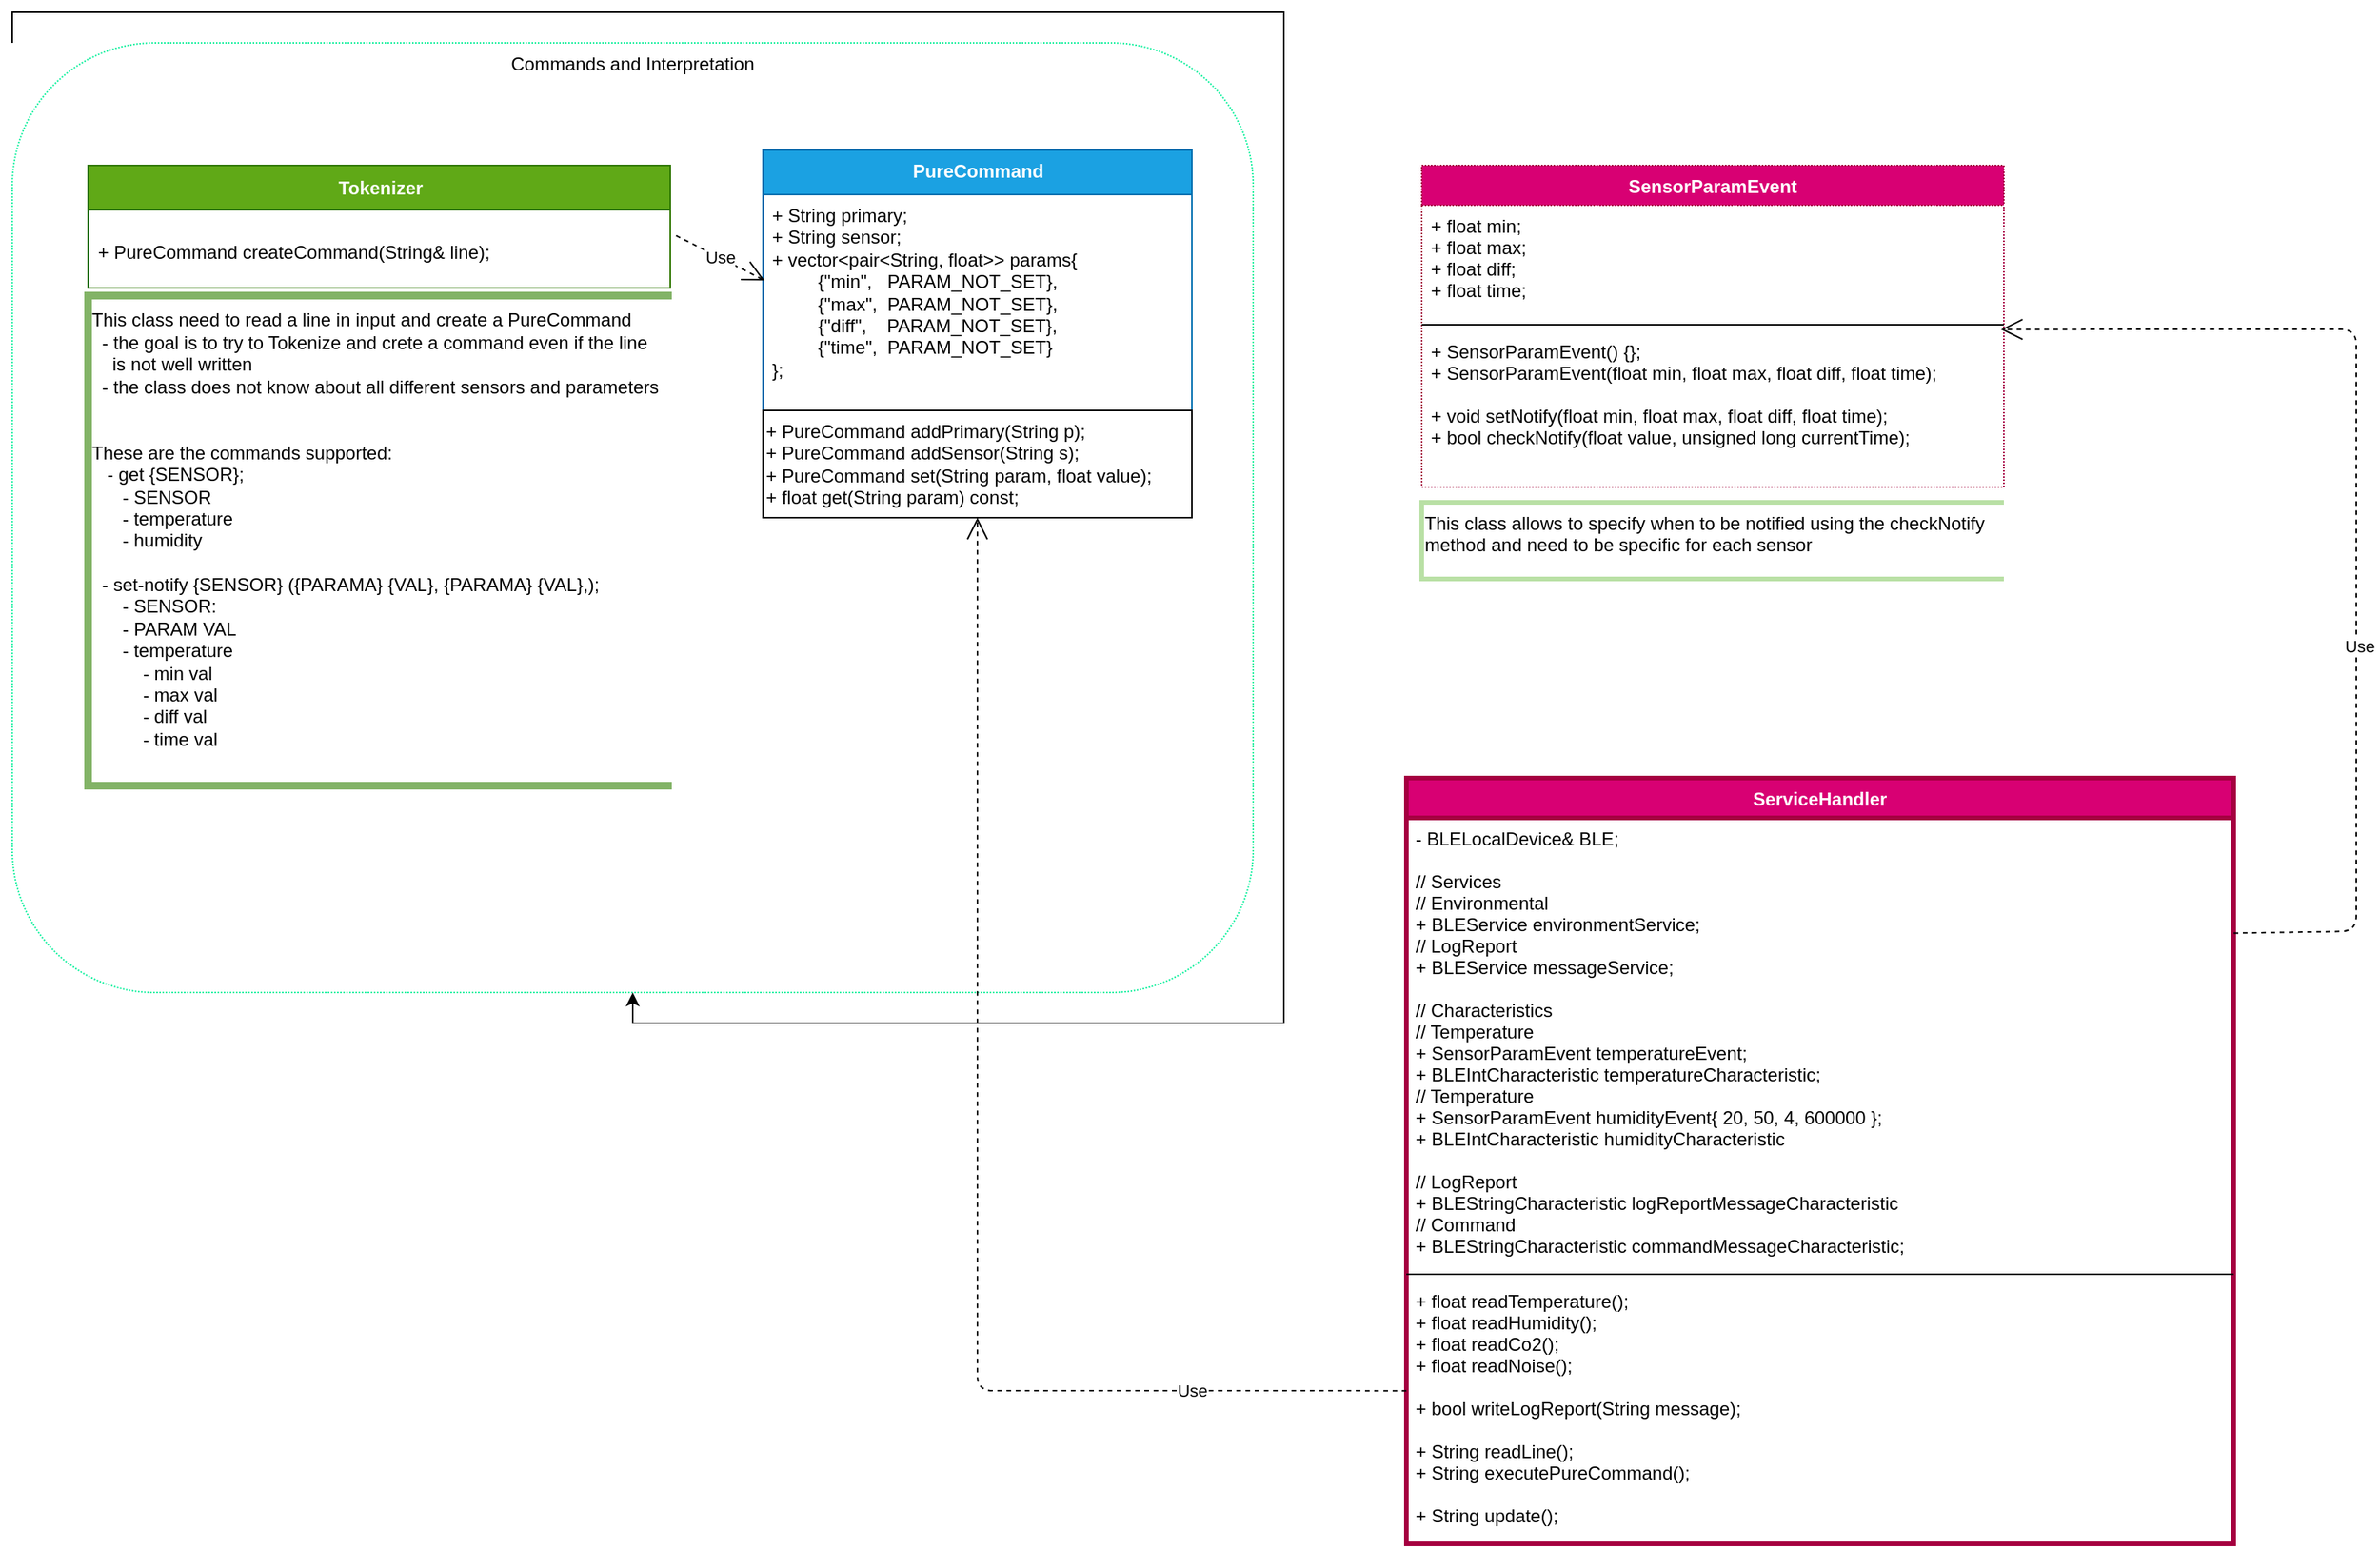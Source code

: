 <mxfile>
    <diagram id="C5RBs43oDa-KdzZeNtuy" name="Page-1">
        <mxGraphModel dx="1511" dy="713" grid="1" gridSize="10" guides="1" tooltips="1" connect="1" arrows="1" fold="1" page="0" pageScale="1" pageWidth="827" pageHeight="1169" background="none" math="0" shadow="0">
            <root>
                <mxCell id="WIyWlLk6GJQsqaUBKTNV-0"/>
                <mxCell id="WIyWlLk6GJQsqaUBKTNV-1" parent="WIyWlLk6GJQsqaUBKTNV-0"/>
                <mxCell id="qlFxfynZ3Ai06tStSuGx-10" value="Commands and Interpretation" style="rounded=1;whiteSpace=wrap;html=1;strokeWidth=1;gradientColor=#ffffff;fillColor=none;dashed=1;dashPattern=1 1;verticalAlign=top;strokeColor=#11F09E;" parent="WIyWlLk6GJQsqaUBKTNV-1" vertex="1">
                    <mxGeometry x="-40" y="40" width="810" height="620" as="geometry"/>
                </mxCell>
                <mxCell id="qlFxfynZ3Ai06tStSuGx-0" value="Tokenizer" style="swimlane;fontStyle=1;align=center;verticalAlign=middle;childLayout=stackLayout;horizontal=1;startSize=29;horizontalStack=0;resizeParent=1;resizeParentMax=0;resizeLast=0;collapsible=0;marginBottom=0;html=1;fillColor=#60a917;strokeColor=#2D7600;fontColor=#ffffff;" parent="WIyWlLk6GJQsqaUBKTNV-1" vertex="1">
                    <mxGeometry x="9.5" y="120" width="380" height="80" as="geometry"/>
                </mxCell>
                <mxCell id="qlFxfynZ3Ai06tStSuGx-2" value="&lt;br&gt;+ PureCommand createCommand(String&amp;amp; line);" style="text;html=1;strokeColor=none;fillColor=none;align=left;verticalAlign=top;spacingLeft=4;spacingRight=4;overflow=hidden;rotatable=0;points=[[0,0.5],[1,0.5]];portConstraint=eastwest;" parent="qlFxfynZ3Ai06tStSuGx-0" vertex="1">
                    <mxGeometry y="29" width="380" height="51" as="geometry"/>
                </mxCell>
                <mxCell id="qlFxfynZ3Ai06tStSuGx-3" value="PureCommand" style="swimlane;fontStyle=1;align=center;verticalAlign=top;childLayout=stackLayout;horizontal=1;startSize=29;horizontalStack=0;resizeParent=1;resizeParentMax=0;resizeLast=0;collapsible=0;marginBottom=0;html=1;fillColor=#1ba1e2;strokeColor=#006EAF;fontColor=#ffffff;" parent="WIyWlLk6GJQsqaUBKTNV-1" vertex="1">
                    <mxGeometry x="450" y="110" width="280" height="240" as="geometry"/>
                </mxCell>
                <mxCell id="qlFxfynZ3Ai06tStSuGx-5" value="+ String primary;&lt;br&gt;+ String sensor;&lt;br&gt;+ vector&amp;lt;pair&amp;lt;String, float&amp;gt;&amp;gt; params{&lt;br&gt;&amp;nbsp; &amp;nbsp; &amp;nbsp; &amp;nbsp; &amp;nbsp;{&quot;min&quot;,&amp;nbsp; &amp;nbsp;PARAM_NOT_SET},&lt;br&gt;&amp;nbsp; &amp;nbsp; &amp;nbsp; &amp;nbsp; &amp;nbsp;{&quot;max&quot;,&amp;nbsp; PARAM_NOT_SET},&lt;br&gt;&amp;nbsp; &amp;nbsp; &amp;nbsp; &amp;nbsp; &amp;nbsp;{&quot;diff&quot;,&amp;nbsp; &amp;nbsp; PARAM_NOT_SET},&lt;br&gt;&amp;nbsp; &amp;nbsp; &amp;nbsp; &amp;nbsp; &amp;nbsp;{&quot;time&quot;,&amp;nbsp; PARAM_NOT_SET}&lt;br&gt;};" style="text;html=1;strokeColor=none;fillColor=none;align=left;verticalAlign=top;spacingLeft=4;spacingRight=4;overflow=hidden;rotatable=0;points=[[0,0.5],[1,0.5]];portConstraint=eastwest;" parent="qlFxfynZ3Ai06tStSuGx-3" vertex="1">
                    <mxGeometry y="29" width="280" height="141" as="geometry"/>
                </mxCell>
                <mxCell id="qlFxfynZ3Ai06tStSuGx-22" style="edgeStyle=orthogonalEdgeStyle;rounded=0;orthogonalLoop=1;jettySize=auto;html=1;exitX=0.5;exitY=1;exitDx=0;exitDy=0;" parent="qlFxfynZ3Ai06tStSuGx-3" source="qlFxfynZ3Ai06tStSuGx-21" target="qlFxfynZ3Ai06tStSuGx-21" edge="1">
                    <mxGeometry relative="1" as="geometry"/>
                </mxCell>
                <mxCell id="qlFxfynZ3Ai06tStSuGx-21" value="+ PureCommand addPrimary(String p);&lt;br&gt;+&amp;nbsp;PureCommand addSensor(String s);&lt;br&gt;+&amp;nbsp;PureCommand set(String param, float value);&lt;br&gt;+ float get(String param) const;" style="rounded=0;whiteSpace=wrap;html=1;strokeWidth=1;fillColor=none;gradientColor=#ffffff;align=left;verticalAlign=top;" parent="qlFxfynZ3Ai06tStSuGx-3" vertex="1">
                    <mxGeometry y="170" width="280" height="70" as="geometry"/>
                </mxCell>
                <mxCell id="qlFxfynZ3Ai06tStSuGx-7" value="This class need to read a line in input and create a PureCommand&lt;br&gt;&amp;nbsp; - the goal is to try to Tokenize and crete a command even if the line&lt;br&gt;&amp;nbsp; &amp;nbsp; is not well written&amp;nbsp;&lt;br&gt;&amp;nbsp; - the class does not know about all different sensors and parameters&lt;br&gt;&lt;br&gt;&lt;br&gt;These are the commands supported:&lt;br&gt;&amp;nbsp;&lt;span&gt;&amp;nbsp;&amp;nbsp;&lt;/span&gt;&lt;span&gt;- get {SENSOR};&lt;/span&gt;&lt;br&gt;&lt;div&gt;&lt;span&gt;&amp;nbsp; &amp;nbsp; &amp;nbsp;&amp;nbsp;&lt;/span&gt;- SENSOR&lt;/div&gt;&lt;div&gt;&lt;span&gt;&amp;nbsp; &amp;nbsp; &amp;nbsp;&amp;nbsp;&lt;/span&gt;- temperature&lt;/div&gt;&lt;div&gt;&lt;span&gt;&amp;nbsp; &amp;nbsp; &amp;nbsp;&amp;nbsp;&lt;/span&gt;- humidity&lt;/div&gt;&lt;div&gt;&lt;br&gt;&lt;/div&gt;&lt;div&gt;&lt;span&gt;&amp;nbsp;&amp;nbsp;&lt;/span&gt;- set-notify {SENSOR} ({PARAMA} {VAL}, {PARAMA} {VAL},);&amp;nbsp;&amp;nbsp;&lt;/div&gt;&lt;div&gt;&lt;span&gt;&amp;nbsp; &amp;nbsp; &amp;nbsp;&amp;nbsp;&lt;/span&gt;- SENSOR:&lt;/div&gt;&lt;div&gt;&lt;span&gt;&amp;nbsp; &amp;nbsp; &amp;nbsp; &lt;/span&gt;- PARAM VAL&lt;/div&gt;&lt;div&gt;&lt;span&gt;&amp;nbsp; &amp;nbsp; &amp;nbsp;&amp;nbsp;&lt;/span&gt;- temperature&lt;/div&gt;&lt;div&gt;&lt;span&gt;&amp;nbsp; &amp;nbsp; &amp;nbsp; &amp;nbsp; &amp;nbsp;&amp;nbsp;&lt;/span&gt;- min&lt;span&gt;&#9;&lt;/span&gt;val&lt;/div&gt;&lt;div&gt;&lt;span&gt;&amp;nbsp; &amp;nbsp; &amp;nbsp; &amp;nbsp; &amp;nbsp;&amp;nbsp;&lt;/span&gt;- max&lt;span&gt;&#9;&lt;/span&gt;val&lt;/div&gt;&lt;div&gt;&lt;span&gt;&amp;nbsp; &amp;nbsp; &amp;nbsp; &amp;nbsp; &amp;nbsp;&amp;nbsp;&lt;/span&gt;- diff&lt;span&gt;&#9;&lt;/span&gt;val&lt;/div&gt;&lt;div&gt;&lt;span&gt;&amp;nbsp; &amp;nbsp; &amp;nbsp; &amp;nbsp; &amp;nbsp;&amp;nbsp;&lt;/span&gt;- time&lt;span&gt;&#9;&lt;/span&gt;val&lt;/div&gt;&lt;div&gt;&lt;br&gt;&lt;/div&gt;" style="strokeWidth=5;html=1;shape=mxgraph.flowchart.annotation_1;align=left;pointerEvents=1;fillColor=#d5e8d4;strokeColor=#82b366;gradientColor=#ffffff;" parent="WIyWlLk6GJQsqaUBKTNV-1" vertex="1">
                    <mxGeometry x="9.5" y="205" width="381" height="320" as="geometry"/>
                </mxCell>
                <mxCell id="qlFxfynZ3Ai06tStSuGx-11" value="SensorParamEvent" style="swimlane;fontStyle=1;align=center;verticalAlign=top;childLayout=stackLayout;horizontal=1;startSize=26;horizontalStack=0;resizeParent=1;resizeParentMax=0;resizeLast=0;collapsible=1;marginBottom=0;dashed=1;dashPattern=1 1;strokeWidth=1;fillColor=#d80073;strokeColor=#A50040;fontColor=#ffffff;" parent="WIyWlLk6GJQsqaUBKTNV-1" vertex="1">
                    <mxGeometry x="880" y="120" width="380" height="210" as="geometry"/>
                </mxCell>
                <mxCell id="qlFxfynZ3Ai06tStSuGx-12" value="+ float min;&#10;+ float max;&#10;+ float diff;&#10;+ float time;" style="text;strokeColor=none;fillColor=none;align=left;verticalAlign=top;spacingLeft=4;spacingRight=4;overflow=hidden;rotatable=0;points=[[0,0.5],[1,0.5]];portConstraint=eastwest;" parent="qlFxfynZ3Ai06tStSuGx-11" vertex="1">
                    <mxGeometry y="26" width="380" height="74" as="geometry"/>
                </mxCell>
                <mxCell id="qlFxfynZ3Ai06tStSuGx-13" value="" style="line;strokeWidth=1;fillColor=none;align=left;verticalAlign=middle;spacingTop=-1;spacingLeft=3;spacingRight=3;rotatable=0;labelPosition=right;points=[];portConstraint=eastwest;" parent="qlFxfynZ3Ai06tStSuGx-11" vertex="1">
                    <mxGeometry y="100" width="380" height="8" as="geometry"/>
                </mxCell>
                <mxCell id="qlFxfynZ3Ai06tStSuGx-14" value="+ SensorParamEvent() {};&#10;+ SensorParamEvent(float min, float max, float diff, float time);&#10;&#10;+ void setNotify(float min, float max, float diff, float time);&#10;+ bool checkNotify(float value, unsigned long currentTime);" style="text;strokeColor=none;fillColor=none;align=left;verticalAlign=top;spacingLeft=4;spacingRight=4;overflow=hidden;rotatable=0;points=[[0,0.5],[1,0.5]];portConstraint=eastwest;" parent="qlFxfynZ3Ai06tStSuGx-11" vertex="1">
                    <mxGeometry y="108" width="380" height="102" as="geometry"/>
                </mxCell>
                <mxCell id="qlFxfynZ3Ai06tStSuGx-15" value="This class allows to specify when to be notified using the checkNotify&lt;br&gt;method and need to be specific for each sensor" style="strokeWidth=3;html=1;shape=mxgraph.flowchart.annotation_1;align=left;pointerEvents=1;fillColor=none;gradientColor=#ffffff;strokeColor=#B9E0A5;verticalAlign=top;" parent="WIyWlLk6GJQsqaUBKTNV-1" vertex="1">
                    <mxGeometry x="880" y="340" width="380" height="50" as="geometry"/>
                </mxCell>
                <mxCell id="qlFxfynZ3Ai06tStSuGx-16" style="edgeStyle=orthogonalEdgeStyle;rounded=0;orthogonalLoop=1;jettySize=auto;html=1;exitX=0.5;exitY=1;exitDx=0;exitDy=0;exitPerimeter=0;" parent="WIyWlLk6GJQsqaUBKTNV-1" source="qlFxfynZ3Ai06tStSuGx-15" target="qlFxfynZ3Ai06tStSuGx-15" edge="1">
                    <mxGeometry relative="1" as="geometry"/>
                </mxCell>
                <mxCell id="qlFxfynZ3Ai06tStSuGx-17" value="ServiceHandler" style="swimlane;fontStyle=1;align=center;verticalAlign=top;childLayout=stackLayout;horizontal=1;startSize=26;horizontalStack=0;resizeParent=1;resizeParentMax=0;resizeLast=0;collapsible=1;marginBottom=0;strokeColor=#A50040;strokeWidth=3;fillColor=#d80073;fontColor=#ffffff;" parent="WIyWlLk6GJQsqaUBKTNV-1" vertex="1">
                    <mxGeometry x="870" y="520" width="540" height="500" as="geometry"/>
                </mxCell>
                <mxCell id="qlFxfynZ3Ai06tStSuGx-18" value="- BLELocalDevice&amp; BLE;&#10;&#10;// Services&#10;// Environmental&#10;+ BLEService environmentService;&#9;&#10;&#9;// LogReport&#10;+ BLEService messageService;&#10;&#10;// Characteristics&#10;// Temperature&#10;+ SensorParamEvent temperatureEvent;&#10;+ BLEIntCharacteristic temperatureCharacteristic;&#10;&#9;// Temperature&#10;+ SensorParamEvent humidityEvent{ 20, 50, 4, 600000 };&#10;+ BLEIntCharacteristic humidityCharacteristic&#10;&#10;&#9;// LogReport&#10;+ BLEStringCharacteristic logReportMessageCharacteristic&#10;&#9;// Command&#10;+ BLEStringCharacteristic commandMessageCharacteristic;" style="text;strokeColor=none;fillColor=none;align=left;verticalAlign=top;spacingLeft=4;spacingRight=4;overflow=hidden;rotatable=0;points=[[0,0.5],[1,0.5]];portConstraint=eastwest;" parent="qlFxfynZ3Ai06tStSuGx-17" vertex="1">
                    <mxGeometry y="26" width="540" height="294" as="geometry"/>
                </mxCell>
                <mxCell id="qlFxfynZ3Ai06tStSuGx-19" value="" style="line;strokeWidth=1;fillColor=none;align=left;verticalAlign=middle;spacingTop=-1;spacingLeft=3;spacingRight=3;rotatable=0;labelPosition=right;points=[];portConstraint=eastwest;" parent="qlFxfynZ3Ai06tStSuGx-17" vertex="1">
                    <mxGeometry y="320" width="540" height="8" as="geometry"/>
                </mxCell>
                <mxCell id="qlFxfynZ3Ai06tStSuGx-20" value="+ float readTemperature();&#10;+ float readHumidity();&#10;+ float readCo2();&#10;+ float readNoise();&#10;&#10;+ bool writeLogReport(String message);&#10;&#10;+ String readLine();&#10;+ String executePureCommand();&#10;&#10;+ String update();" style="text;strokeColor=none;fillColor=none;align=left;verticalAlign=top;spacingLeft=4;spacingRight=4;overflow=hidden;rotatable=0;points=[[0,0.5],[1,0.5]];portConstraint=eastwest;" parent="qlFxfynZ3Ai06tStSuGx-17" vertex="1">
                    <mxGeometry y="328" width="540" height="172" as="geometry"/>
                </mxCell>
                <mxCell id="qlFxfynZ3Ai06tStSuGx-9" value="Use" style="endArrow=open;endSize=12;dashed=1;html=1;entryX=0.004;entryY=0.398;entryDx=0;entryDy=0;entryPerimeter=0;exitX=1.01;exitY=0.329;exitDx=0;exitDy=0;exitPerimeter=0;" parent="WIyWlLk6GJQsqaUBKTNV-1" source="qlFxfynZ3Ai06tStSuGx-2" target="qlFxfynZ3Ai06tStSuGx-5" edge="1">
                    <mxGeometry width="160" relative="1" as="geometry">
                        <mxPoint x="380" y="195" as="sourcePoint"/>
                        <mxPoint x="539.5" y="194.58" as="targetPoint"/>
                    </mxGeometry>
                </mxCell>
                <mxCell id="qlFxfynZ3Ai06tStSuGx-23" value="Use" style="endArrow=open;endSize=12;dashed=1;html=1;entryX=0.995;entryY=-0.009;entryDx=0;entryDy=0;entryPerimeter=0;exitX=1;exitY=0.256;exitDx=0;exitDy=0;exitPerimeter=0;" parent="WIyWlLk6GJQsqaUBKTNV-1" source="qlFxfynZ3Ai06tStSuGx-18" target="qlFxfynZ3Ai06tStSuGx-14" edge="1">
                    <mxGeometry x="-0.246" y="-2" width="160" relative="1" as="geometry">
                        <mxPoint x="1490" y="730" as="sourcePoint"/>
                        <mxPoint x="1410" y="489.998" as="targetPoint"/>
                        <Array as="points">
                            <mxPoint x="1490" y="620"/>
                            <mxPoint x="1490" y="227"/>
                        </Array>
                        <mxPoint as="offset"/>
                    </mxGeometry>
                </mxCell>
                <mxCell id="qlFxfynZ3Ai06tStSuGx-24" value="Use" style="endArrow=open;endSize=12;dashed=1;html=1;entryX=0.5;entryY=1;entryDx=0;entryDy=0;exitX=0;exitY=0.419;exitDx=0;exitDy=0;exitPerimeter=0;" parent="WIyWlLk6GJQsqaUBKTNV-1" source="qlFxfynZ3Ai06tStSuGx-20" target="qlFxfynZ3Ai06tStSuGx-21" edge="1">
                    <mxGeometry x="-0.671" width="160" relative="1" as="geometry">
                        <mxPoint x="870" y="496.46" as="sourcePoint"/>
                        <mxPoint x="718.1" y="203.542" as="targetPoint"/>
                        <mxPoint as="offset"/>
                        <Array as="points">
                            <mxPoint x="590" y="920"/>
                        </Array>
                    </mxGeometry>
                </mxCell>
                <mxCell id="0" style="edgeStyle=orthogonalEdgeStyle;rounded=0;orthogonalLoop=1;jettySize=auto;html=1;exitX=0;exitY=0;exitDx=0;exitDy=0;" edge="1" parent="WIyWlLk6GJQsqaUBKTNV-1" source="qlFxfynZ3Ai06tStSuGx-10" target="qlFxfynZ3Ai06tStSuGx-10">
                    <mxGeometry relative="1" as="geometry"/>
                </mxCell>
            </root>
        </mxGraphModel>
    </diagram>
</mxfile>